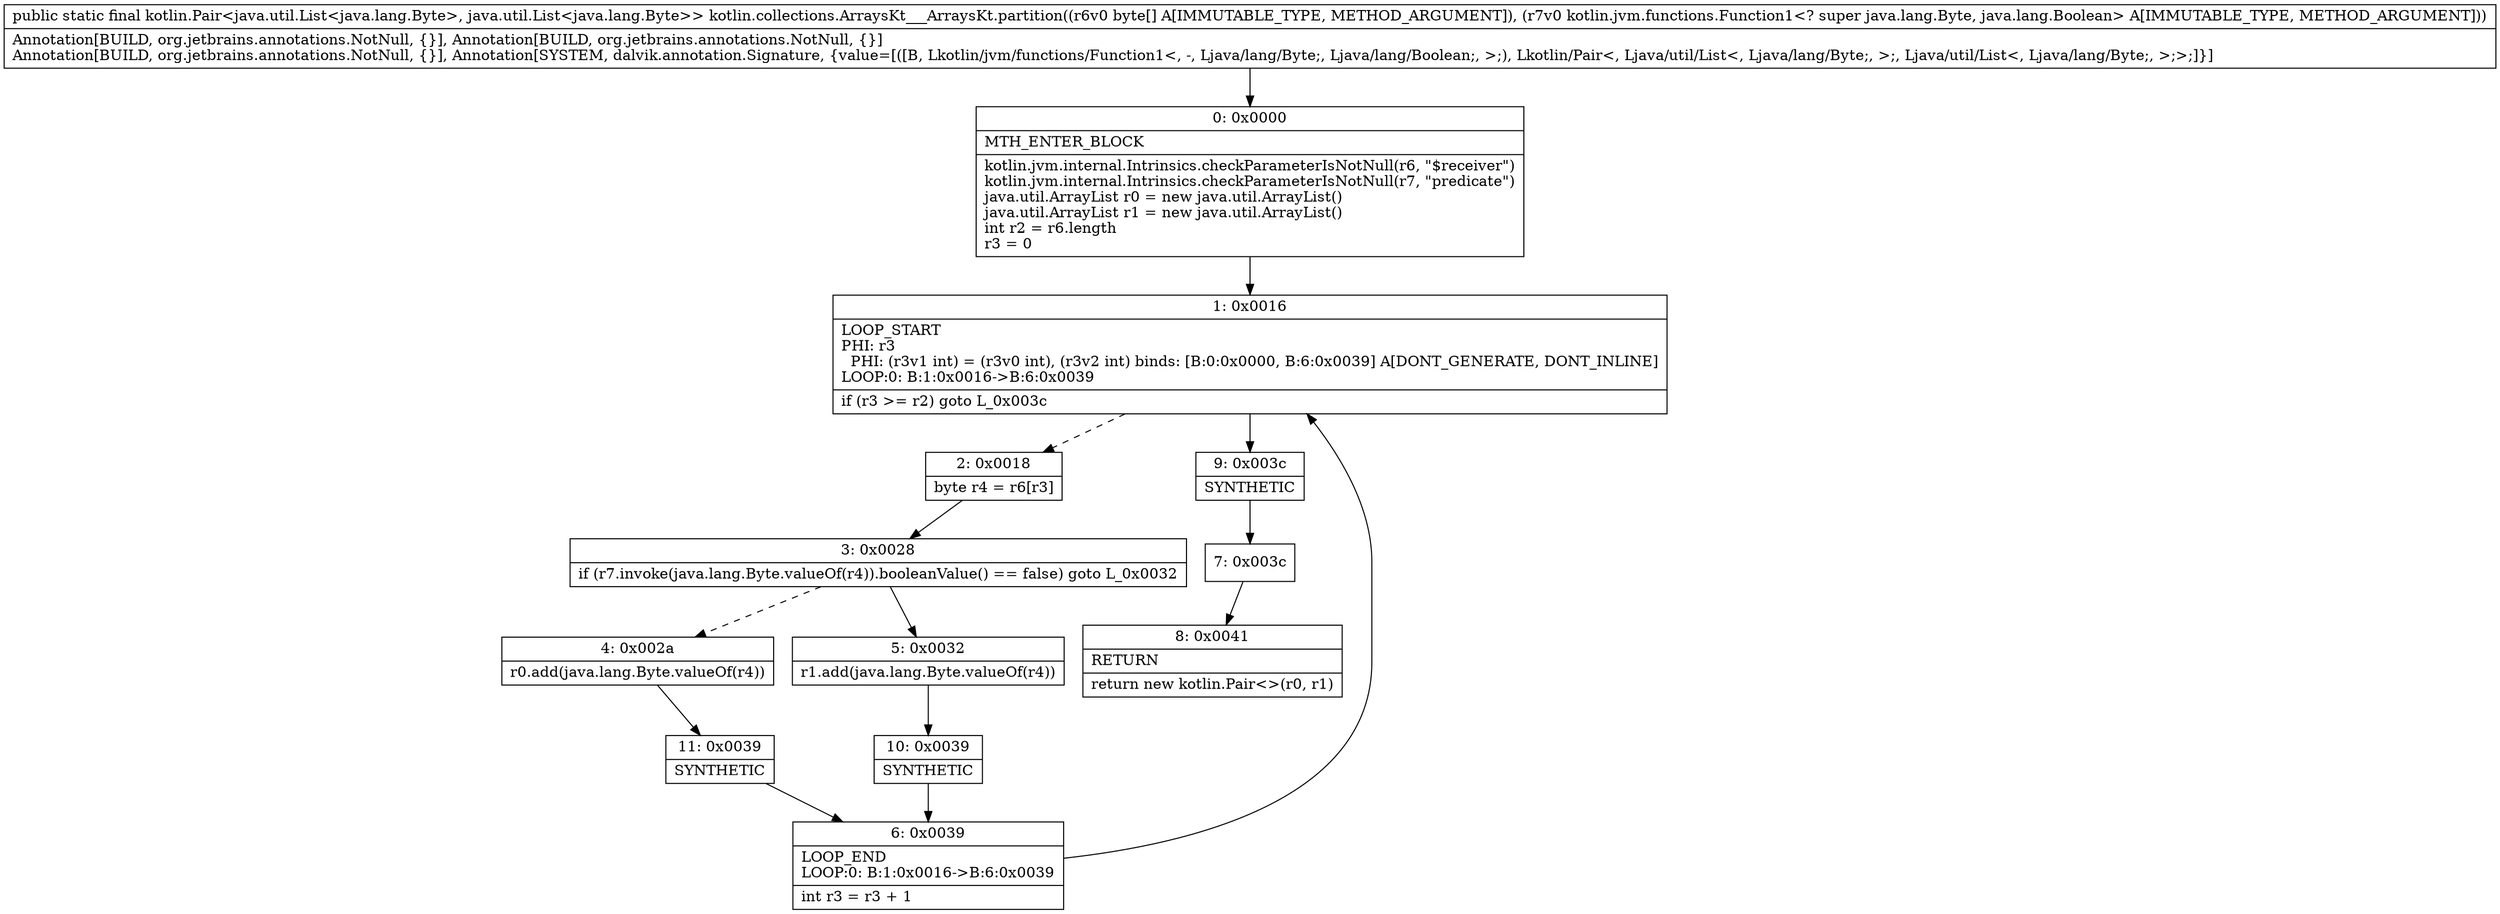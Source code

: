 digraph "CFG forkotlin.collections.ArraysKt___ArraysKt.partition([BLkotlin\/jvm\/functions\/Function1;)Lkotlin\/Pair;" {
Node_0 [shape=record,label="{0\:\ 0x0000|MTH_ENTER_BLOCK\l|kotlin.jvm.internal.Intrinsics.checkParameterIsNotNull(r6, \"$receiver\")\lkotlin.jvm.internal.Intrinsics.checkParameterIsNotNull(r7, \"predicate\")\ljava.util.ArrayList r0 = new java.util.ArrayList()\ljava.util.ArrayList r1 = new java.util.ArrayList()\lint r2 = r6.length\lr3 = 0\l}"];
Node_1 [shape=record,label="{1\:\ 0x0016|LOOP_START\lPHI: r3 \l  PHI: (r3v1 int) = (r3v0 int), (r3v2 int) binds: [B:0:0x0000, B:6:0x0039] A[DONT_GENERATE, DONT_INLINE]\lLOOP:0: B:1:0x0016\-\>B:6:0x0039\l|if (r3 \>= r2) goto L_0x003c\l}"];
Node_2 [shape=record,label="{2\:\ 0x0018|byte r4 = r6[r3]\l}"];
Node_3 [shape=record,label="{3\:\ 0x0028|if (r7.invoke(java.lang.Byte.valueOf(r4)).booleanValue() == false) goto L_0x0032\l}"];
Node_4 [shape=record,label="{4\:\ 0x002a|r0.add(java.lang.Byte.valueOf(r4))\l}"];
Node_5 [shape=record,label="{5\:\ 0x0032|r1.add(java.lang.Byte.valueOf(r4))\l}"];
Node_6 [shape=record,label="{6\:\ 0x0039|LOOP_END\lLOOP:0: B:1:0x0016\-\>B:6:0x0039\l|int r3 = r3 + 1\l}"];
Node_7 [shape=record,label="{7\:\ 0x003c}"];
Node_8 [shape=record,label="{8\:\ 0x0041|RETURN\l|return new kotlin.Pair\<\>(r0, r1)\l}"];
Node_9 [shape=record,label="{9\:\ 0x003c|SYNTHETIC\l}"];
Node_10 [shape=record,label="{10\:\ 0x0039|SYNTHETIC\l}"];
Node_11 [shape=record,label="{11\:\ 0x0039|SYNTHETIC\l}"];
MethodNode[shape=record,label="{public static final kotlin.Pair\<java.util.List\<java.lang.Byte\>, java.util.List\<java.lang.Byte\>\> kotlin.collections.ArraysKt___ArraysKt.partition((r6v0 byte[] A[IMMUTABLE_TYPE, METHOD_ARGUMENT]), (r7v0 kotlin.jvm.functions.Function1\<? super java.lang.Byte, java.lang.Boolean\> A[IMMUTABLE_TYPE, METHOD_ARGUMENT]))  | Annotation[BUILD, org.jetbrains.annotations.NotNull, \{\}], Annotation[BUILD, org.jetbrains.annotations.NotNull, \{\}]\lAnnotation[BUILD, org.jetbrains.annotations.NotNull, \{\}], Annotation[SYSTEM, dalvik.annotation.Signature, \{value=[([B, Lkotlin\/jvm\/functions\/Function1\<, \-, Ljava\/lang\/Byte;, Ljava\/lang\/Boolean;, \>;), Lkotlin\/Pair\<, Ljava\/util\/List\<, Ljava\/lang\/Byte;, \>;, Ljava\/util\/List\<, Ljava\/lang\/Byte;, \>;\>;]\}]\l}"];
MethodNode -> Node_0;
Node_0 -> Node_1;
Node_1 -> Node_2[style=dashed];
Node_1 -> Node_9;
Node_2 -> Node_3;
Node_3 -> Node_4[style=dashed];
Node_3 -> Node_5;
Node_4 -> Node_11;
Node_5 -> Node_10;
Node_6 -> Node_1;
Node_7 -> Node_8;
Node_9 -> Node_7;
Node_10 -> Node_6;
Node_11 -> Node_6;
}

